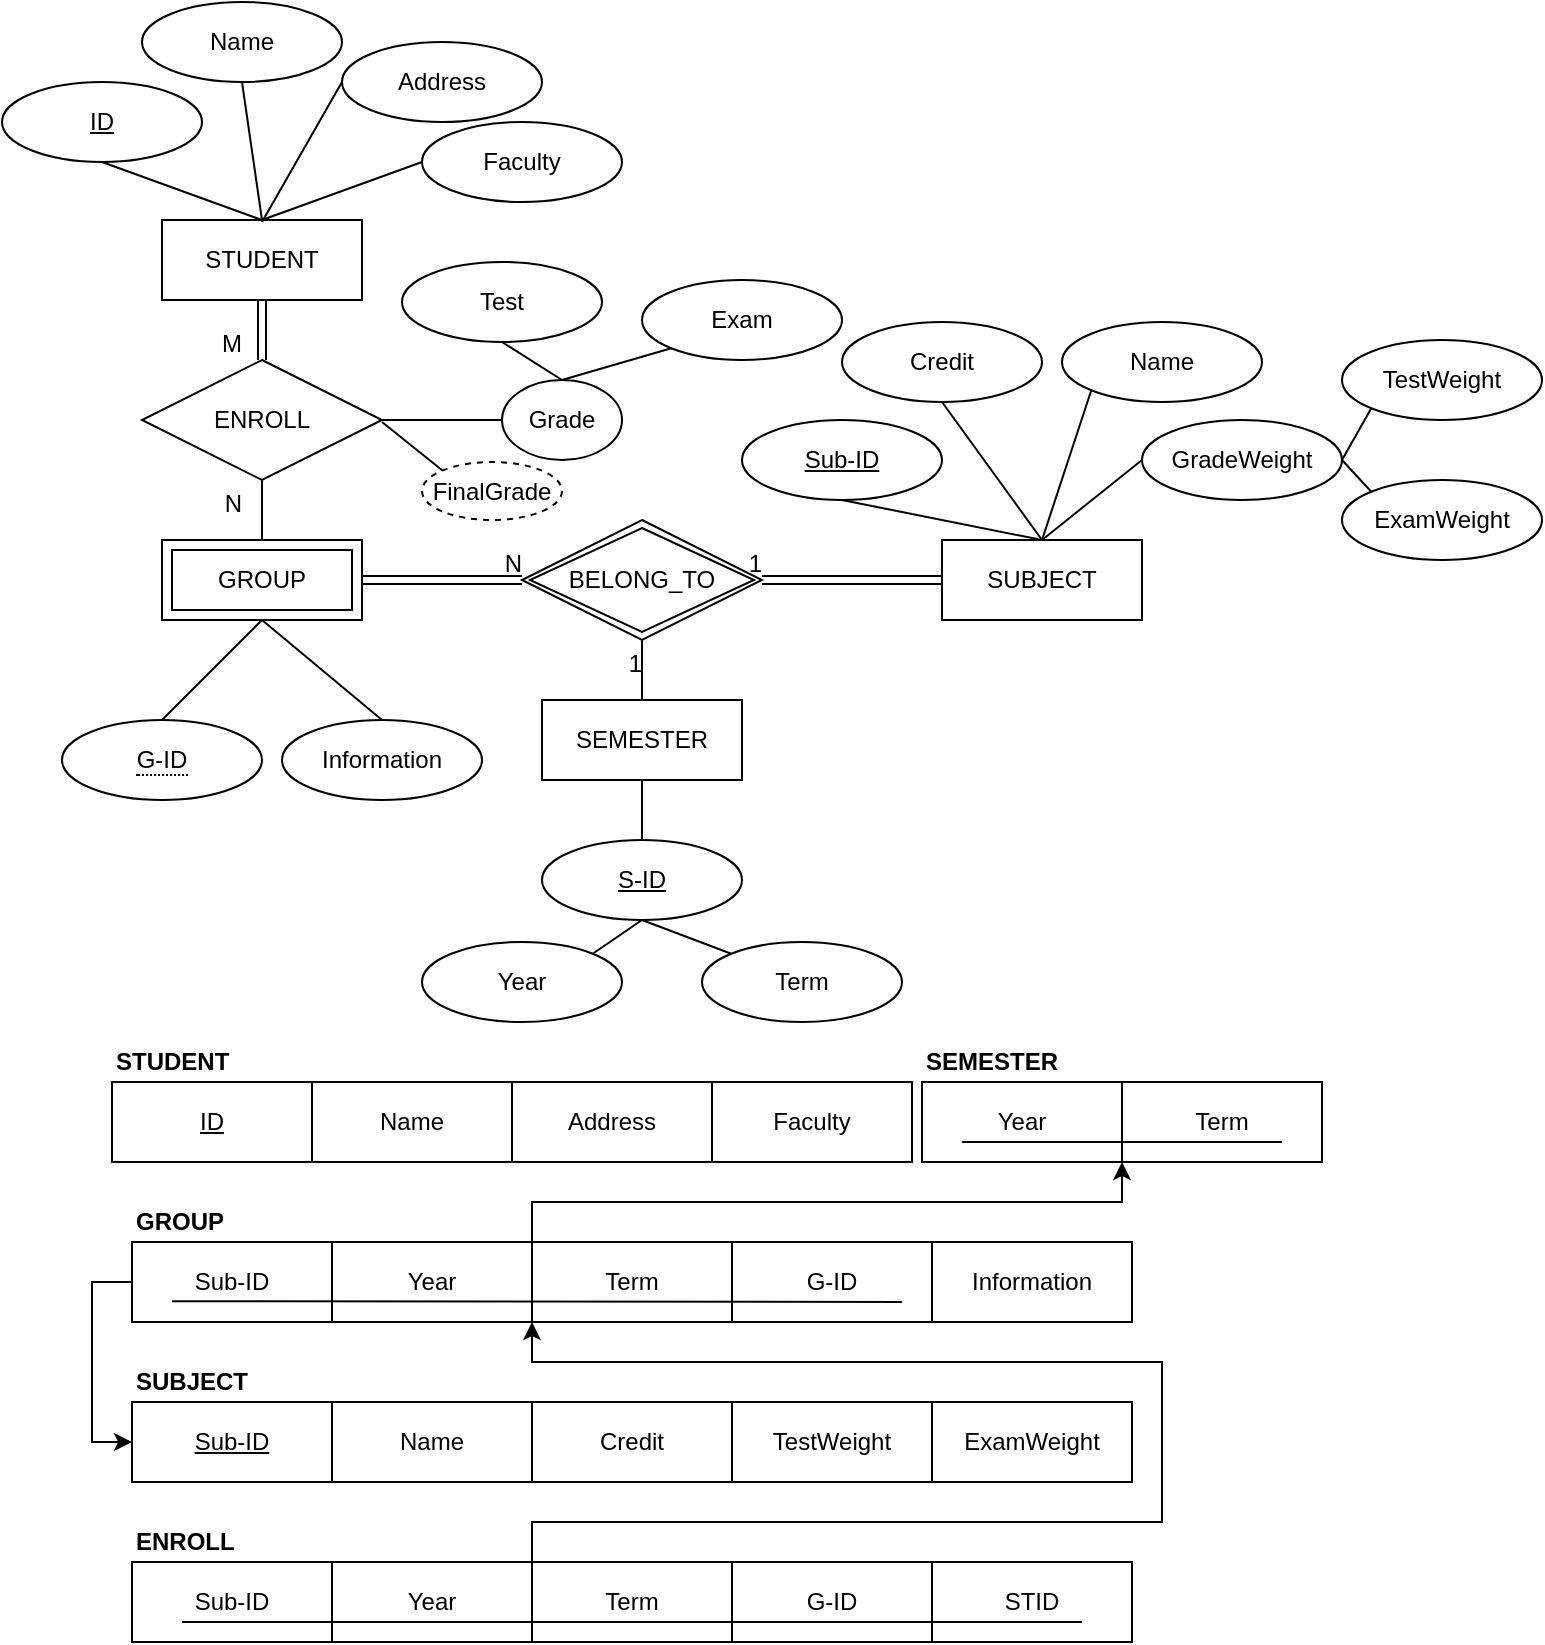 <mxfile version="15.3.2" type="github">
  <diagram id="R2lEEEUBdFMjLlhIrx00" name="Page-1">
    <mxGraphModel dx="1673" dy="858" grid="1" gridSize="10" guides="1" tooltips="1" connect="1" arrows="1" fold="1" page="1" pageScale="1" pageWidth="850" pageHeight="1100" math="0" shadow="0" extFonts="Permanent Marker^https://fonts.googleapis.com/css?family=Permanent+Marker">
      <root>
        <mxCell id="0" />
        <mxCell id="1" parent="0" />
        <mxCell id="_NCpMEQ4pB6o6P57JlgW-4" value="SUBJECT" style="whiteSpace=wrap;html=1;align=center;" parent="1" vertex="1">
          <mxGeometry x="510" y="459" width="100" height="40" as="geometry" />
        </mxCell>
        <mxCell id="_NCpMEQ4pB6o6P57JlgW-5" value="GROUP" style="shape=ext;margin=3;double=1;whiteSpace=wrap;html=1;align=center;" parent="1" vertex="1">
          <mxGeometry x="120" y="459" width="100" height="40" as="geometry" />
        </mxCell>
        <mxCell id="_NCpMEQ4pB6o6P57JlgW-6" value="BELONG_TO" style="shape=rhombus;double=1;perimeter=rhombusPerimeter;whiteSpace=wrap;html=1;align=center;" parent="1" vertex="1">
          <mxGeometry x="300" y="449" width="120" height="60" as="geometry" />
        </mxCell>
        <mxCell id="_NCpMEQ4pB6o6P57JlgW-7" value="&lt;span style=&quot;border-bottom: 1px dotted&quot;&gt;G-ID&lt;/span&gt;" style="ellipse;whiteSpace=wrap;html=1;align=center;" parent="1" vertex="1">
          <mxGeometry x="70" y="549" width="100" height="40" as="geometry" />
        </mxCell>
        <mxCell id="_NCpMEQ4pB6o6P57JlgW-8" value="" style="endArrow=none;html=1;rounded=0;entryX=0.5;entryY=0;entryDx=0;entryDy=0;exitX=0.5;exitY=1;exitDx=0;exitDy=0;" parent="1" source="_NCpMEQ4pB6o6P57JlgW-5" target="_NCpMEQ4pB6o6P57JlgW-7" edge="1">
          <mxGeometry relative="1" as="geometry">
            <mxPoint x="-30" y="569" as="sourcePoint" />
            <mxPoint x="130" y="569" as="targetPoint" />
          </mxGeometry>
        </mxCell>
        <mxCell id="_NCpMEQ4pB6o6P57JlgW-11" value="" style="endArrow=none;html=1;rounded=0;exitX=1;exitY=0.5;exitDx=0;exitDy=0;entryX=0;entryY=0.5;entryDx=0;entryDy=0;shape=link;" parent="1" source="_NCpMEQ4pB6o6P57JlgW-5" target="_NCpMEQ4pB6o6P57JlgW-6" edge="1">
          <mxGeometry relative="1" as="geometry">
            <mxPoint x="380" y="489" as="sourcePoint" />
            <mxPoint x="540" y="489" as="targetPoint" />
          </mxGeometry>
        </mxCell>
        <mxCell id="_NCpMEQ4pB6o6P57JlgW-12" value="N" style="resizable=0;html=1;align=right;verticalAlign=bottom;" parent="_NCpMEQ4pB6o6P57JlgW-11" connectable="0" vertex="1">
          <mxGeometry x="1" relative="1" as="geometry" />
        </mxCell>
        <mxCell id="_NCpMEQ4pB6o6P57JlgW-13" value="" style="shape=link;html=1;rounded=0;entryX=1;entryY=0.5;entryDx=0;entryDy=0;exitX=0;exitY=0.5;exitDx=0;exitDy=0;" parent="1" source="_NCpMEQ4pB6o6P57JlgW-4" target="_NCpMEQ4pB6o6P57JlgW-6" edge="1">
          <mxGeometry relative="1" as="geometry">
            <mxPoint x="440" y="519" as="sourcePoint" />
            <mxPoint x="600" y="519" as="targetPoint" />
          </mxGeometry>
        </mxCell>
        <mxCell id="_NCpMEQ4pB6o6P57JlgW-14" value="1" style="resizable=0;html=1;align=right;verticalAlign=bottom;" parent="_NCpMEQ4pB6o6P57JlgW-13" connectable="0" vertex="1">
          <mxGeometry x="1" relative="1" as="geometry" />
        </mxCell>
        <mxCell id="_NCpMEQ4pB6o6P57JlgW-16" value="Sub-ID" style="ellipse;whiteSpace=wrap;html=1;align=center;fontStyle=4;" parent="1" vertex="1">
          <mxGeometry x="410" y="399" width="100" height="40" as="geometry" />
        </mxCell>
        <mxCell id="_NCpMEQ4pB6o6P57JlgW-17" value="" style="endArrow=none;html=1;rounded=0;entryX=0.5;entryY=1;entryDx=0;entryDy=0;exitX=0.5;exitY=0;exitDx=0;exitDy=0;" parent="1" source="_NCpMEQ4pB6o6P57JlgW-4" target="_NCpMEQ4pB6o6P57JlgW-16" edge="1">
          <mxGeometry relative="1" as="geometry">
            <mxPoint x="180" y="469" as="sourcePoint" />
            <mxPoint x="180" y="429" as="targetPoint" />
          </mxGeometry>
        </mxCell>
        <mxCell id="_NCpMEQ4pB6o6P57JlgW-18" value="ENROLL" style="shape=rhombus;perimeter=rhombusPerimeter;whiteSpace=wrap;html=1;align=center;" parent="1" vertex="1">
          <mxGeometry x="110" y="369" width="120" height="60" as="geometry" />
        </mxCell>
        <mxCell id="_NCpMEQ4pB6o6P57JlgW-19" value="STUDENT" style="whiteSpace=wrap;html=1;align=center;" parent="1" vertex="1">
          <mxGeometry x="120" y="299" width="100" height="40" as="geometry" />
        </mxCell>
        <mxCell id="_NCpMEQ4pB6o6P57JlgW-20" value="Information" style="ellipse;whiteSpace=wrap;html=1;align=center;" parent="1" vertex="1">
          <mxGeometry x="180" y="549" width="100" height="40" as="geometry" />
        </mxCell>
        <mxCell id="_NCpMEQ4pB6o6P57JlgW-21" value="" style="endArrow=none;html=1;rounded=0;entryX=0.5;entryY=0;entryDx=0;entryDy=0;exitX=0.5;exitY=1;exitDx=0;exitDy=0;" parent="1" source="_NCpMEQ4pB6o6P57JlgW-5" target="_NCpMEQ4pB6o6P57JlgW-20" edge="1">
          <mxGeometry relative="1" as="geometry">
            <mxPoint x="180" y="469" as="sourcePoint" />
            <mxPoint x="140" y="429" as="targetPoint" />
          </mxGeometry>
        </mxCell>
        <mxCell id="_NCpMEQ4pB6o6P57JlgW-22" value="SEMESTER" style="whiteSpace=wrap;html=1;align=center;" parent="1" vertex="1">
          <mxGeometry x="310" y="539" width="100" height="40" as="geometry" />
        </mxCell>
        <mxCell id="_NCpMEQ4pB6o6P57JlgW-26" value="" style="endArrow=none;html=1;rounded=0;entryX=0.5;entryY=1;entryDx=0;entryDy=0;exitX=0.5;exitY=0;exitDx=0;exitDy=0;" parent="1" source="_NCpMEQ4pB6o6P57JlgW-22" target="_NCpMEQ4pB6o6P57JlgW-6" edge="1">
          <mxGeometry relative="1" as="geometry">
            <mxPoint x="280" y="659" as="sourcePoint" />
            <mxPoint x="420" y="599" as="targetPoint" />
          </mxGeometry>
        </mxCell>
        <mxCell id="_NCpMEQ4pB6o6P57JlgW-27" value="1" style="resizable=0;html=1;align=right;verticalAlign=bottom;" parent="_NCpMEQ4pB6o6P57JlgW-26" connectable="0" vertex="1">
          <mxGeometry x="1" relative="1" as="geometry">
            <mxPoint y="20" as="offset" />
          </mxGeometry>
        </mxCell>
        <mxCell id="_NCpMEQ4pB6o6P57JlgW-29" value="" style="shape=link;html=1;rounded=0;exitX=0.5;exitY=1;exitDx=0;exitDy=0;entryX=0.5;entryY=0;entryDx=0;entryDy=0;" parent="1" source="_NCpMEQ4pB6o6P57JlgW-19" target="_NCpMEQ4pB6o6P57JlgW-18" edge="1">
          <mxGeometry relative="1" as="geometry">
            <mxPoint x="40" y="519" as="sourcePoint" />
            <mxPoint x="200" y="519" as="targetPoint" />
          </mxGeometry>
        </mxCell>
        <mxCell id="_NCpMEQ4pB6o6P57JlgW-30" value="M" style="resizable=0;html=1;align=right;verticalAlign=bottom;" parent="_NCpMEQ4pB6o6P57JlgW-29" connectable="0" vertex="1">
          <mxGeometry x="1" relative="1" as="geometry">
            <mxPoint x="-10" as="offset" />
          </mxGeometry>
        </mxCell>
        <mxCell id="_NCpMEQ4pB6o6P57JlgW-31" value="" style="endArrow=none;html=1;rounded=0;entryX=0.5;entryY=1;entryDx=0;entryDy=0;exitX=0.5;exitY=0;exitDx=0;exitDy=0;" parent="1" source="_NCpMEQ4pB6o6P57JlgW-5" target="_NCpMEQ4pB6o6P57JlgW-18" edge="1">
          <mxGeometry relative="1" as="geometry">
            <mxPoint x="40" y="429" as="sourcePoint" />
            <mxPoint x="200" y="429" as="targetPoint" />
          </mxGeometry>
        </mxCell>
        <mxCell id="_NCpMEQ4pB6o6P57JlgW-32" value="N" style="resizable=0;html=1;align=right;verticalAlign=bottom;" parent="_NCpMEQ4pB6o6P57JlgW-31" connectable="0" vertex="1">
          <mxGeometry x="1" relative="1" as="geometry">
            <mxPoint x="-10" y="20" as="offset" />
          </mxGeometry>
        </mxCell>
        <mxCell id="_NCpMEQ4pB6o6P57JlgW-33" value="S-ID" style="ellipse;whiteSpace=wrap;html=1;align=center;fontStyle=4;" parent="1" vertex="1">
          <mxGeometry x="310" y="609" width="100" height="40" as="geometry" />
        </mxCell>
        <mxCell id="_NCpMEQ4pB6o6P57JlgW-35" value="" style="endArrow=none;html=1;rounded=0;entryX=0.5;entryY=0;entryDx=0;entryDy=0;exitX=0.5;exitY=1;exitDx=0;exitDy=0;" parent="1" source="_NCpMEQ4pB6o6P57JlgW-22" target="_NCpMEQ4pB6o6P57JlgW-33" edge="1">
          <mxGeometry relative="1" as="geometry">
            <mxPoint x="180" y="509" as="sourcePoint" />
            <mxPoint x="240" y="559" as="targetPoint" />
          </mxGeometry>
        </mxCell>
        <mxCell id="_NCpMEQ4pB6o6P57JlgW-36" value="Credit" style="ellipse;whiteSpace=wrap;html=1;align=center;" parent="1" vertex="1">
          <mxGeometry x="460" y="350" width="100" height="40" as="geometry" />
        </mxCell>
        <mxCell id="_NCpMEQ4pB6o6P57JlgW-37" value="" style="endArrow=none;html=1;rounded=0;entryX=0.5;entryY=0;entryDx=0;entryDy=0;exitX=0.5;exitY=1;exitDx=0;exitDy=0;" parent="1" source="_NCpMEQ4pB6o6P57JlgW-36" target="_NCpMEQ4pB6o6P57JlgW-4" edge="1">
          <mxGeometry relative="1" as="geometry">
            <mxPoint x="180" y="509" as="sourcePoint" />
            <mxPoint x="240" y="559" as="targetPoint" />
          </mxGeometry>
        </mxCell>
        <mxCell id="_NCpMEQ4pB6o6P57JlgW-38" value="Name" style="ellipse;whiteSpace=wrap;html=1;align=center;" parent="1" vertex="1">
          <mxGeometry x="570" y="350" width="100" height="40" as="geometry" />
        </mxCell>
        <mxCell id="_NCpMEQ4pB6o6P57JlgW-39" value="" style="endArrow=none;html=1;rounded=0;entryX=0.5;entryY=0;entryDx=0;entryDy=0;exitX=0;exitY=1;exitDx=0;exitDy=0;" parent="1" source="_NCpMEQ4pB6o6P57JlgW-38" target="_NCpMEQ4pB6o6P57JlgW-4" edge="1">
          <mxGeometry relative="1" as="geometry">
            <mxPoint x="570" y="429" as="sourcePoint" />
            <mxPoint x="570" y="469" as="targetPoint" />
          </mxGeometry>
        </mxCell>
        <mxCell id="ODWvd50B5XeCdoKIvVlq-1" value="ID" style="ellipse;whiteSpace=wrap;html=1;align=center;fontStyle=4;" vertex="1" parent="1">
          <mxGeometry x="40" y="230" width="100" height="40" as="geometry" />
        </mxCell>
        <mxCell id="ODWvd50B5XeCdoKIvVlq-2" value="" style="endArrow=none;html=1;rounded=0;entryX=0.5;entryY=0;entryDx=0;entryDy=0;exitX=0.5;exitY=1;exitDx=0;exitDy=0;" edge="1" parent="1" source="ODWvd50B5XeCdoKIvVlq-1" target="_NCpMEQ4pB6o6P57JlgW-19">
          <mxGeometry relative="1" as="geometry">
            <mxPoint x="570" y="469" as="sourcePoint" />
            <mxPoint x="470" y="449" as="targetPoint" />
          </mxGeometry>
        </mxCell>
        <mxCell id="ODWvd50B5XeCdoKIvVlq-3" value="Grade" style="ellipse;whiteSpace=wrap;html=1;align=center;" vertex="1" parent="1">
          <mxGeometry x="290" y="379" width="60" height="40" as="geometry" />
        </mxCell>
        <mxCell id="ODWvd50B5XeCdoKIvVlq-4" value="" style="endArrow=none;html=1;rounded=0;entryX=1;entryY=0.5;entryDx=0;entryDy=0;exitX=0;exitY=0.5;exitDx=0;exitDy=0;" edge="1" parent="1" source="ODWvd50B5XeCdoKIvVlq-3" target="_NCpMEQ4pB6o6P57JlgW-18">
          <mxGeometry relative="1" as="geometry">
            <mxPoint x="570" y="469" as="sourcePoint" />
            <mxPoint x="470" y="449" as="targetPoint" />
          </mxGeometry>
        </mxCell>
        <mxCell id="ODWvd50B5XeCdoKIvVlq-5" value="Name" style="ellipse;whiteSpace=wrap;html=1;align=center;" vertex="1" parent="1">
          <mxGeometry x="110" y="190" width="100" height="40" as="geometry" />
        </mxCell>
        <mxCell id="ODWvd50B5XeCdoKIvVlq-6" value="" style="endArrow=none;html=1;rounded=0;entryX=0.5;entryY=0;entryDx=0;entryDy=0;exitX=0.5;exitY=1;exitDx=0;exitDy=0;" edge="1" parent="1" source="ODWvd50B5XeCdoKIvVlq-5" target="_NCpMEQ4pB6o6P57JlgW-19">
          <mxGeometry relative="1" as="geometry">
            <mxPoint x="585" y="389" as="sourcePoint" />
            <mxPoint x="245" y="319" as="targetPoint" />
          </mxGeometry>
        </mxCell>
        <mxCell id="ODWvd50B5XeCdoKIvVlq-7" value="Address" style="ellipse;whiteSpace=wrap;html=1;align=center;" vertex="1" parent="1">
          <mxGeometry x="210" y="210" width="100" height="40" as="geometry" />
        </mxCell>
        <mxCell id="ODWvd50B5XeCdoKIvVlq-8" value="" style="endArrow=none;html=1;rounded=0;exitX=0;exitY=0.5;exitDx=0;exitDy=0;" edge="1" parent="1" source="ODWvd50B5XeCdoKIvVlq-7">
          <mxGeometry relative="1" as="geometry">
            <mxPoint x="560" y="389" as="sourcePoint" />
            <mxPoint x="170" y="300" as="targetPoint" />
          </mxGeometry>
        </mxCell>
        <mxCell id="ODWvd50B5XeCdoKIvVlq-9" value="Faculty" style="ellipse;whiteSpace=wrap;html=1;align=center;" vertex="1" parent="1">
          <mxGeometry x="250" y="250" width="100" height="40" as="geometry" />
        </mxCell>
        <mxCell id="ODWvd50B5XeCdoKIvVlq-10" value="" style="endArrow=none;html=1;rounded=0;entryX=0.5;entryY=0;entryDx=0;entryDy=0;exitX=0;exitY=0.5;exitDx=0;exitDy=0;" edge="1" parent="1" source="ODWvd50B5XeCdoKIvVlq-9" target="_NCpMEQ4pB6o6P57JlgW-19">
          <mxGeometry relative="1" as="geometry">
            <mxPoint x="560" y="429" as="sourcePoint" />
            <mxPoint x="220" y="359" as="targetPoint" />
          </mxGeometry>
        </mxCell>
        <mxCell id="ODWvd50B5XeCdoKIvVlq-11" value="Test" style="ellipse;whiteSpace=wrap;html=1;align=center;" vertex="1" parent="1">
          <mxGeometry x="240" y="320" width="100" height="40" as="geometry" />
        </mxCell>
        <mxCell id="ODWvd50B5XeCdoKIvVlq-12" value="Exam" style="ellipse;whiteSpace=wrap;html=1;align=center;" vertex="1" parent="1">
          <mxGeometry x="360" y="329" width="100" height="40" as="geometry" />
        </mxCell>
        <mxCell id="ODWvd50B5XeCdoKIvVlq-13" value="" style="endArrow=none;html=1;rounded=0;entryX=0.5;entryY=0;entryDx=0;entryDy=0;exitX=0.5;exitY=1;exitDx=0;exitDy=0;" edge="1" parent="1" source="ODWvd50B5XeCdoKIvVlq-11" target="ODWvd50B5XeCdoKIvVlq-3">
          <mxGeometry relative="1" as="geometry">
            <mxPoint x="280" y="350" as="sourcePoint" />
            <mxPoint x="180" y="309" as="targetPoint" />
          </mxGeometry>
        </mxCell>
        <mxCell id="ODWvd50B5XeCdoKIvVlq-14" value="" style="endArrow=none;html=1;rounded=0;entryX=0.5;entryY=0;entryDx=0;entryDy=0;exitX=0;exitY=1;exitDx=0;exitDy=0;" edge="1" parent="1" source="ODWvd50B5XeCdoKIvVlq-12" target="ODWvd50B5XeCdoKIvVlq-3">
          <mxGeometry relative="1" as="geometry">
            <mxPoint x="290" y="360" as="sourcePoint" />
            <mxPoint x="330" y="389" as="targetPoint" />
          </mxGeometry>
        </mxCell>
        <mxCell id="ODWvd50B5XeCdoKIvVlq-15" value="GradeWeight" style="ellipse;whiteSpace=wrap;html=1;align=center;" vertex="1" parent="1">
          <mxGeometry x="610" y="399" width="100" height="40" as="geometry" />
        </mxCell>
        <mxCell id="ODWvd50B5XeCdoKIvVlq-16" value="" style="endArrow=none;html=1;rounded=0;entryX=0.5;entryY=0;entryDx=0;entryDy=0;exitX=0;exitY=0.5;exitDx=0;exitDy=0;" edge="1" parent="1" source="ODWvd50B5XeCdoKIvVlq-15" target="_NCpMEQ4pB6o6P57JlgW-4">
          <mxGeometry relative="1" as="geometry">
            <mxPoint x="594.767" y="394.191" as="sourcePoint" />
            <mxPoint x="570" y="469" as="targetPoint" />
          </mxGeometry>
        </mxCell>
        <mxCell id="ODWvd50B5XeCdoKIvVlq-17" value="TestWeight" style="ellipse;whiteSpace=wrap;html=1;align=center;" vertex="1" parent="1">
          <mxGeometry x="710" y="359" width="100" height="40" as="geometry" />
        </mxCell>
        <mxCell id="ODWvd50B5XeCdoKIvVlq-18" value="ExamWeight" style="ellipse;whiteSpace=wrap;html=1;align=center;" vertex="1" parent="1">
          <mxGeometry x="710" y="429" width="100" height="40" as="geometry" />
        </mxCell>
        <mxCell id="ODWvd50B5XeCdoKIvVlq-19" value="FinalGrade" style="ellipse;whiteSpace=wrap;html=1;align=center;dashed=1;" vertex="1" parent="1">
          <mxGeometry x="250" y="420" width="70" height="29" as="geometry" />
        </mxCell>
        <mxCell id="ODWvd50B5XeCdoKIvVlq-20" value="" style="endArrow=none;html=1;rounded=0;exitX=0;exitY=0;exitDx=0;exitDy=0;" edge="1" parent="1" source="ODWvd50B5XeCdoKIvVlq-19">
          <mxGeometry relative="1" as="geometry">
            <mxPoint x="280.0" y="409" as="sourcePoint" />
            <mxPoint x="230" y="400" as="targetPoint" />
          </mxGeometry>
        </mxCell>
        <mxCell id="ODWvd50B5XeCdoKIvVlq-21" value="" style="endArrow=none;html=1;rounded=0;entryX=1;entryY=0.5;entryDx=0;entryDy=0;exitX=0;exitY=1;exitDx=0;exitDy=0;" edge="1" parent="1" source="ODWvd50B5XeCdoKIvVlq-17" target="ODWvd50B5XeCdoKIvVlq-15">
          <mxGeometry relative="1" as="geometry">
            <mxPoint x="620" y="429" as="sourcePoint" />
            <mxPoint x="570" y="469" as="targetPoint" />
          </mxGeometry>
        </mxCell>
        <mxCell id="ODWvd50B5XeCdoKIvVlq-22" value="" style="endArrow=none;html=1;rounded=0;entryX=0;entryY=0;entryDx=0;entryDy=0;exitX=1;exitY=0.5;exitDx=0;exitDy=0;" edge="1" parent="1" source="ODWvd50B5XeCdoKIvVlq-15" target="ODWvd50B5XeCdoKIvVlq-18">
          <mxGeometry relative="1" as="geometry">
            <mxPoint x="734.767" y="403.191" as="sourcePoint" />
            <mxPoint x="720" y="429" as="targetPoint" />
          </mxGeometry>
        </mxCell>
        <mxCell id="ODWvd50B5XeCdoKIvVlq-23" value="&lt;u&gt;ID&lt;/u&gt;" style="whiteSpace=wrap;html=1;align=center;" vertex="1" parent="1">
          <mxGeometry x="95" y="730" width="100" height="40" as="geometry" />
        </mxCell>
        <mxCell id="ODWvd50B5XeCdoKIvVlq-24" value="Name" style="whiteSpace=wrap;html=1;align=center;" vertex="1" parent="1">
          <mxGeometry x="195" y="730" width="100" height="40" as="geometry" />
        </mxCell>
        <mxCell id="ODWvd50B5XeCdoKIvVlq-25" value="Address" style="whiteSpace=wrap;html=1;align=center;" vertex="1" parent="1">
          <mxGeometry x="295" y="730" width="100" height="40" as="geometry" />
        </mxCell>
        <mxCell id="ODWvd50B5XeCdoKIvVlq-26" value="Faculty" style="whiteSpace=wrap;html=1;align=center;" vertex="1" parent="1">
          <mxGeometry x="395" y="730" width="100" height="40" as="geometry" />
        </mxCell>
        <mxCell id="ODWvd50B5XeCdoKIvVlq-27" value="&lt;b&gt;STUDENT&lt;/b&gt;" style="text;html=1;strokeColor=none;fillColor=none;align=left;verticalAlign=middle;whiteSpace=wrap;rounded=0;" vertex="1" parent="1">
          <mxGeometry x="95" y="710" width="40" height="20" as="geometry" />
        </mxCell>
        <mxCell id="ODWvd50B5XeCdoKIvVlq-28" value="&lt;u&gt;Sub-ID&lt;/u&gt;" style="whiteSpace=wrap;html=1;align=center;" vertex="1" parent="1">
          <mxGeometry x="105" y="890" width="100" height="40" as="geometry" />
        </mxCell>
        <mxCell id="ODWvd50B5XeCdoKIvVlq-29" value="Name" style="whiteSpace=wrap;html=1;align=center;" vertex="1" parent="1">
          <mxGeometry x="205" y="890" width="100" height="40" as="geometry" />
        </mxCell>
        <mxCell id="ODWvd50B5XeCdoKIvVlq-30" value="Credit" style="whiteSpace=wrap;html=1;align=center;" vertex="1" parent="1">
          <mxGeometry x="305" y="890" width="100" height="40" as="geometry" />
        </mxCell>
        <mxCell id="ODWvd50B5XeCdoKIvVlq-31" value="TestWeight" style="whiteSpace=wrap;html=1;align=center;" vertex="1" parent="1">
          <mxGeometry x="405" y="890" width="100" height="40" as="geometry" />
        </mxCell>
        <mxCell id="ODWvd50B5XeCdoKIvVlq-32" value="&lt;b&gt;SUBJECT&lt;/b&gt;" style="text;html=1;strokeColor=none;fillColor=none;align=left;verticalAlign=middle;whiteSpace=wrap;rounded=0;" vertex="1" parent="1">
          <mxGeometry x="105" y="870" width="40" height="20" as="geometry" />
        </mxCell>
        <mxCell id="ODWvd50B5XeCdoKIvVlq-33" value="ExamWeight" style="whiteSpace=wrap;html=1;align=center;" vertex="1" parent="1">
          <mxGeometry x="505" y="890" width="100" height="40" as="geometry" />
        </mxCell>
        <mxCell id="ODWvd50B5XeCdoKIvVlq-54" style="edgeStyle=orthogonalEdgeStyle;rounded=0;orthogonalLoop=1;jettySize=auto;html=1;entryX=0;entryY=0.5;entryDx=0;entryDy=0;" edge="1" parent="1" source="ODWvd50B5XeCdoKIvVlq-35" target="ODWvd50B5XeCdoKIvVlq-28">
          <mxGeometry relative="1" as="geometry">
            <Array as="points">
              <mxPoint x="85" y="830" />
              <mxPoint x="85" y="910" />
            </Array>
          </mxGeometry>
        </mxCell>
        <mxCell id="ODWvd50B5XeCdoKIvVlq-35" value="Sub-ID" style="whiteSpace=wrap;html=1;align=center;" vertex="1" parent="1">
          <mxGeometry x="105" y="810" width="100" height="40" as="geometry" />
        </mxCell>
        <mxCell id="ODWvd50B5XeCdoKIvVlq-37" value="&lt;b&gt;GROUP&lt;/b&gt;" style="text;html=1;strokeColor=none;fillColor=none;align=left;verticalAlign=middle;whiteSpace=wrap;rounded=0;" vertex="1" parent="1">
          <mxGeometry x="105" y="790" width="40" height="20" as="geometry" />
        </mxCell>
        <mxCell id="ODWvd50B5XeCdoKIvVlq-38" value="G-ID" style="whiteSpace=wrap;html=1;align=center;" vertex="1" parent="1">
          <mxGeometry x="405" y="810" width="100" height="40" as="geometry" />
        </mxCell>
        <mxCell id="ODWvd50B5XeCdoKIvVlq-39" value="Information" style="whiteSpace=wrap;html=1;align=center;" vertex="1" parent="1">
          <mxGeometry x="505" y="810" width="100" height="40" as="geometry" />
        </mxCell>
        <mxCell id="ODWvd50B5XeCdoKIvVlq-41" value="Year" style="whiteSpace=wrap;html=1;align=center;" vertex="1" parent="1">
          <mxGeometry x="500" y="730" width="100" height="40" as="geometry" />
        </mxCell>
        <mxCell id="ODWvd50B5XeCdoKIvVlq-42" value="Year" style="ellipse;whiteSpace=wrap;html=1;align=center;" vertex="1" parent="1">
          <mxGeometry x="250" y="660" width="100" height="40" as="geometry" />
        </mxCell>
        <mxCell id="ODWvd50B5XeCdoKIvVlq-43" value="Term" style="ellipse;whiteSpace=wrap;html=1;align=center;" vertex="1" parent="1">
          <mxGeometry x="390" y="660" width="100" height="40" as="geometry" />
        </mxCell>
        <mxCell id="ODWvd50B5XeCdoKIvVlq-44" value="" style="endArrow=none;html=1;rounded=0;entryX=0;entryY=0;entryDx=0;entryDy=0;exitX=0.5;exitY=1;exitDx=0;exitDy=0;" edge="1" parent="1" source="_NCpMEQ4pB6o6P57JlgW-33" target="ODWvd50B5XeCdoKIvVlq-43">
          <mxGeometry relative="1" as="geometry">
            <mxPoint x="445" y="609" as="sourcePoint" />
            <mxPoint x="505" y="659" as="targetPoint" />
          </mxGeometry>
        </mxCell>
        <mxCell id="ODWvd50B5XeCdoKIvVlq-45" value="" style="endArrow=none;html=1;rounded=0;entryX=1;entryY=0;entryDx=0;entryDy=0;exitX=0.5;exitY=1;exitDx=0;exitDy=0;" edge="1" parent="1" source="_NCpMEQ4pB6o6P57JlgW-33" target="ODWvd50B5XeCdoKIvVlq-42">
          <mxGeometry relative="1" as="geometry">
            <mxPoint x="370" y="659" as="sourcePoint" />
            <mxPoint x="414.645" y="675.858" as="targetPoint" />
          </mxGeometry>
        </mxCell>
        <mxCell id="ODWvd50B5XeCdoKIvVlq-46" value="Term" style="whiteSpace=wrap;html=1;align=center;" vertex="1" parent="1">
          <mxGeometry x="600" y="730" width="100" height="40" as="geometry" />
        </mxCell>
        <mxCell id="ODWvd50B5XeCdoKIvVlq-47" value="&lt;b&gt;SEMESTER&lt;/b&gt;" style="text;html=1;strokeColor=none;fillColor=none;align=left;verticalAlign=middle;whiteSpace=wrap;rounded=0;" vertex="1" parent="1">
          <mxGeometry x="500" y="710" width="40" height="20" as="geometry" />
        </mxCell>
        <mxCell id="ODWvd50B5XeCdoKIvVlq-48" value="" style="endArrow=none;html=1;rounded=0;exitX=0.5;exitY=1;exitDx=0;exitDy=0;" edge="1" parent="1">
          <mxGeometry relative="1" as="geometry">
            <mxPoint x="520" y="760" as="sourcePoint" />
            <mxPoint x="680" y="760" as="targetPoint" />
          </mxGeometry>
        </mxCell>
        <mxCell id="ODWvd50B5XeCdoKIvVlq-52" style="edgeStyle=orthogonalEdgeStyle;rounded=0;orthogonalLoop=1;jettySize=auto;html=1;exitX=1;exitY=0;exitDx=0;exitDy=0;entryX=1;entryY=1;entryDx=0;entryDy=0;" edge="1" parent="1" source="ODWvd50B5XeCdoKIvVlq-49" target="ODWvd50B5XeCdoKIvVlq-41">
          <mxGeometry relative="1" as="geometry" />
        </mxCell>
        <mxCell id="ODWvd50B5XeCdoKIvVlq-49" value="Year" style="whiteSpace=wrap;html=1;align=center;" vertex="1" parent="1">
          <mxGeometry x="205" y="810" width="100" height="40" as="geometry" />
        </mxCell>
        <mxCell id="ODWvd50B5XeCdoKIvVlq-50" value="Term" style="whiteSpace=wrap;html=1;align=center;" vertex="1" parent="1">
          <mxGeometry x="305" y="810" width="100" height="40" as="geometry" />
        </mxCell>
        <mxCell id="ODWvd50B5XeCdoKIvVlq-51" value="" style="endArrow=none;html=1;rounded=0;exitX=0.5;exitY=1;exitDx=0;exitDy=0;" edge="1" parent="1">
          <mxGeometry relative="1" as="geometry">
            <mxPoint x="125" y="839.58" as="sourcePoint" />
            <mxPoint x="490" y="840" as="targetPoint" />
          </mxGeometry>
        </mxCell>
        <mxCell id="ODWvd50B5XeCdoKIvVlq-55" value="Sub-ID" style="whiteSpace=wrap;html=1;align=center;" vertex="1" parent="1">
          <mxGeometry x="105" y="970" width="100" height="40" as="geometry" />
        </mxCell>
        <mxCell id="ODWvd50B5XeCdoKIvVlq-56" value="&lt;b&gt;ENROLL&lt;/b&gt;" style="text;html=1;strokeColor=none;fillColor=none;align=left;verticalAlign=middle;whiteSpace=wrap;rounded=0;" vertex="1" parent="1">
          <mxGeometry x="105" y="950" width="40" height="20" as="geometry" />
        </mxCell>
        <mxCell id="ODWvd50B5XeCdoKIvVlq-57" value="G-ID" style="whiteSpace=wrap;html=1;align=center;" vertex="1" parent="1">
          <mxGeometry x="405" y="970" width="100" height="40" as="geometry" />
        </mxCell>
        <mxCell id="ODWvd50B5XeCdoKIvVlq-58" value="Year" style="whiteSpace=wrap;html=1;align=center;" vertex="1" parent="1">
          <mxGeometry x="205" y="970" width="100" height="40" as="geometry" />
        </mxCell>
        <mxCell id="ODWvd50B5XeCdoKIvVlq-61" style="edgeStyle=orthogonalEdgeStyle;rounded=0;orthogonalLoop=1;jettySize=auto;html=1;exitX=0;exitY=0;exitDx=0;exitDy=0;entryX=0;entryY=1;entryDx=0;entryDy=0;" edge="1" parent="1" source="ODWvd50B5XeCdoKIvVlq-59" target="ODWvd50B5XeCdoKIvVlq-50">
          <mxGeometry relative="1" as="geometry">
            <Array as="points">
              <mxPoint x="305" y="950" />
              <mxPoint x="620" y="950" />
              <mxPoint x="620" y="870" />
              <mxPoint x="305" y="870" />
            </Array>
          </mxGeometry>
        </mxCell>
        <mxCell id="ODWvd50B5XeCdoKIvVlq-59" value="Term" style="whiteSpace=wrap;html=1;align=center;" vertex="1" parent="1">
          <mxGeometry x="305" y="970" width="100" height="40" as="geometry" />
        </mxCell>
        <mxCell id="ODWvd50B5XeCdoKIvVlq-62" value="STID" style="whiteSpace=wrap;html=1;align=center;" vertex="1" parent="1">
          <mxGeometry x="505" y="970" width="100" height="40" as="geometry" />
        </mxCell>
        <mxCell id="ODWvd50B5XeCdoKIvVlq-63" value="" style="endArrow=none;html=1;rounded=0;exitX=0.5;exitY=1;exitDx=0;exitDy=0;" edge="1" parent="1">
          <mxGeometry relative="1" as="geometry">
            <mxPoint x="130" y="1000" as="sourcePoint" />
            <mxPoint x="580" y="1000" as="targetPoint" />
          </mxGeometry>
        </mxCell>
      </root>
    </mxGraphModel>
  </diagram>
</mxfile>
